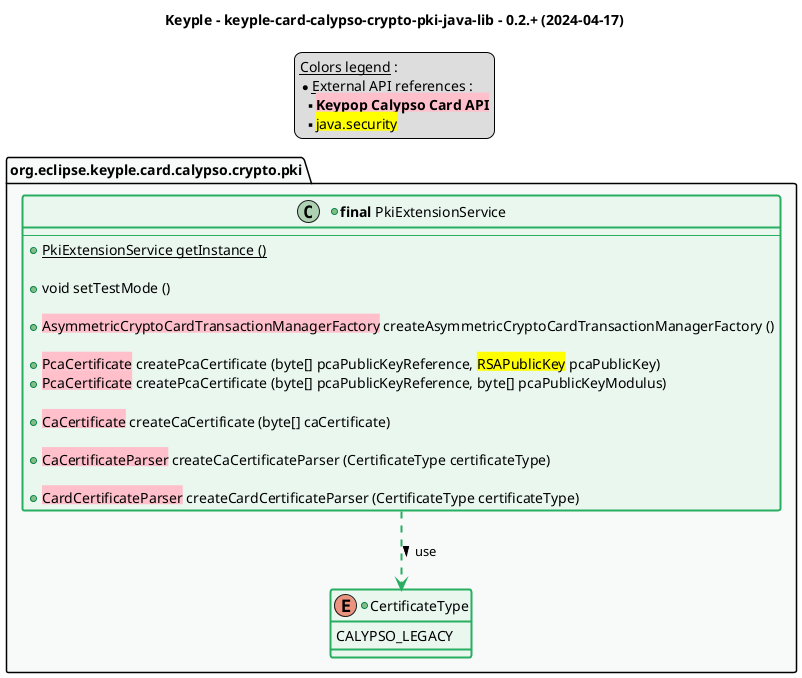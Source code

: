 @startuml
title
    Keyple - keyple-card-calypso-crypto-pki-java-lib - 0.2.+ (2024-04-17)
end title

' == THEME ==

'Couleurs issues de : https://htmlcolorcodes.com/fr/tableau-de-couleur/tableau-de-couleur-design-plat/
!define C_GREY1 F8F9F9
!define C_GREY2 F2F3F4
!define C_GREY3 E5E7E9
!define C_GREY4 D7DBDD
!define C_GREY5 CACFD2
!define C_GREY6 BDC3C7
!define C_LINK 3498DB
!define C_USE 27AE60

' -- Styles that don't work with new version of plantuml --
skinparam stereotypeABorderColor #A9DCDF
skinparam stereotypeIBorderColor #B4A7E5
skinparam stereotypeCBorderColor #ADD1B2
skinparam stereotypeEBorderColor #EB93DF
' -- END --

skinparam ClassBorderThickness 2
skinparam ArrowThickness 2

' Yellow
skinparam ClassBackgroundColor #FEFECE
skinparam ClassBorderColor #D4AC0D
' Red
skinparam ClassBackgroundColor<<red>> #FDEDEC
skinparam ClassBorderColor<<red>> #E74C3C
hide <<red>> stereotype
' Purple
skinparam ClassBackgroundColor<<purple>> #F4ECF7
skinparam ClassBorderColor<<purple>> #8E44AD
hide <<purple>> stereotype
' blue
skinparam ClassBackgroundColor<<blue>> #EBF5FB
skinparam ClassBorderColor<<blue>> #3498DB
hide <<blue>> stereotype
' Green
skinparam ClassBackgroundColor<<green>> #E9F7EF
skinparam ClassBorderColor<<green>> #27AE60
hide <<green>> stereotype
' Grey
skinparam ClassBackgroundColor<<grey>> #EAECEE
skinparam ClassBorderColor<<grey>> #2C3E50
hide <<grey>> stereotype

' == CONTENT ==

legend top
    __Colors legend__ :
    * __External API references__ :
    ** <back:pink>**Keypop Calypso Card API**</back>
    ** <back:yellow>java.security</back>
end legend

package "org.eclipse.keyple.card.calypso.crypto.pki" as pki {
    +class "**final** PkiExtensionService" as PkiExtensionService <<green>> {
        --
        +{static} PkiExtensionService getInstance ()

        +void setTestMode ()

        +<back:pink>AsymmetricCryptoCardTransactionManagerFactory</back> createAsymmetricCryptoCardTransactionManagerFactory ()

        +<back:pink>PcaCertificate</back> createPcaCertificate (byte[] pcaPublicKeyReference, <back:yellow>RSAPublicKey</back> pcaPublicKey)
        +<back:pink>PcaCertificate</back> createPcaCertificate (byte[] pcaPublicKeyReference, byte[] pcaPublicKeyModulus)

        +<back:pink>CaCertificate</back> createCaCertificate (byte[] caCertificate)

        +<back:pink>CaCertificateParser</back> createCaCertificateParser (CertificateType certificateType)

        +<back:pink>CardCertificateParser</back> createCardCertificateParser (CertificateType certificateType)
    }
    +enum CertificateType <<green>> {
        CALYPSO_LEGACY
    }
}

' Associations

PkiExtensionService ..> CertificateType #C_USE : use >

' == LAYOUT ==

'ContextSetting -[hidden]- LegacySamUtil

' == STYLE ==

package pki #C_GREY1 {}

@enduml